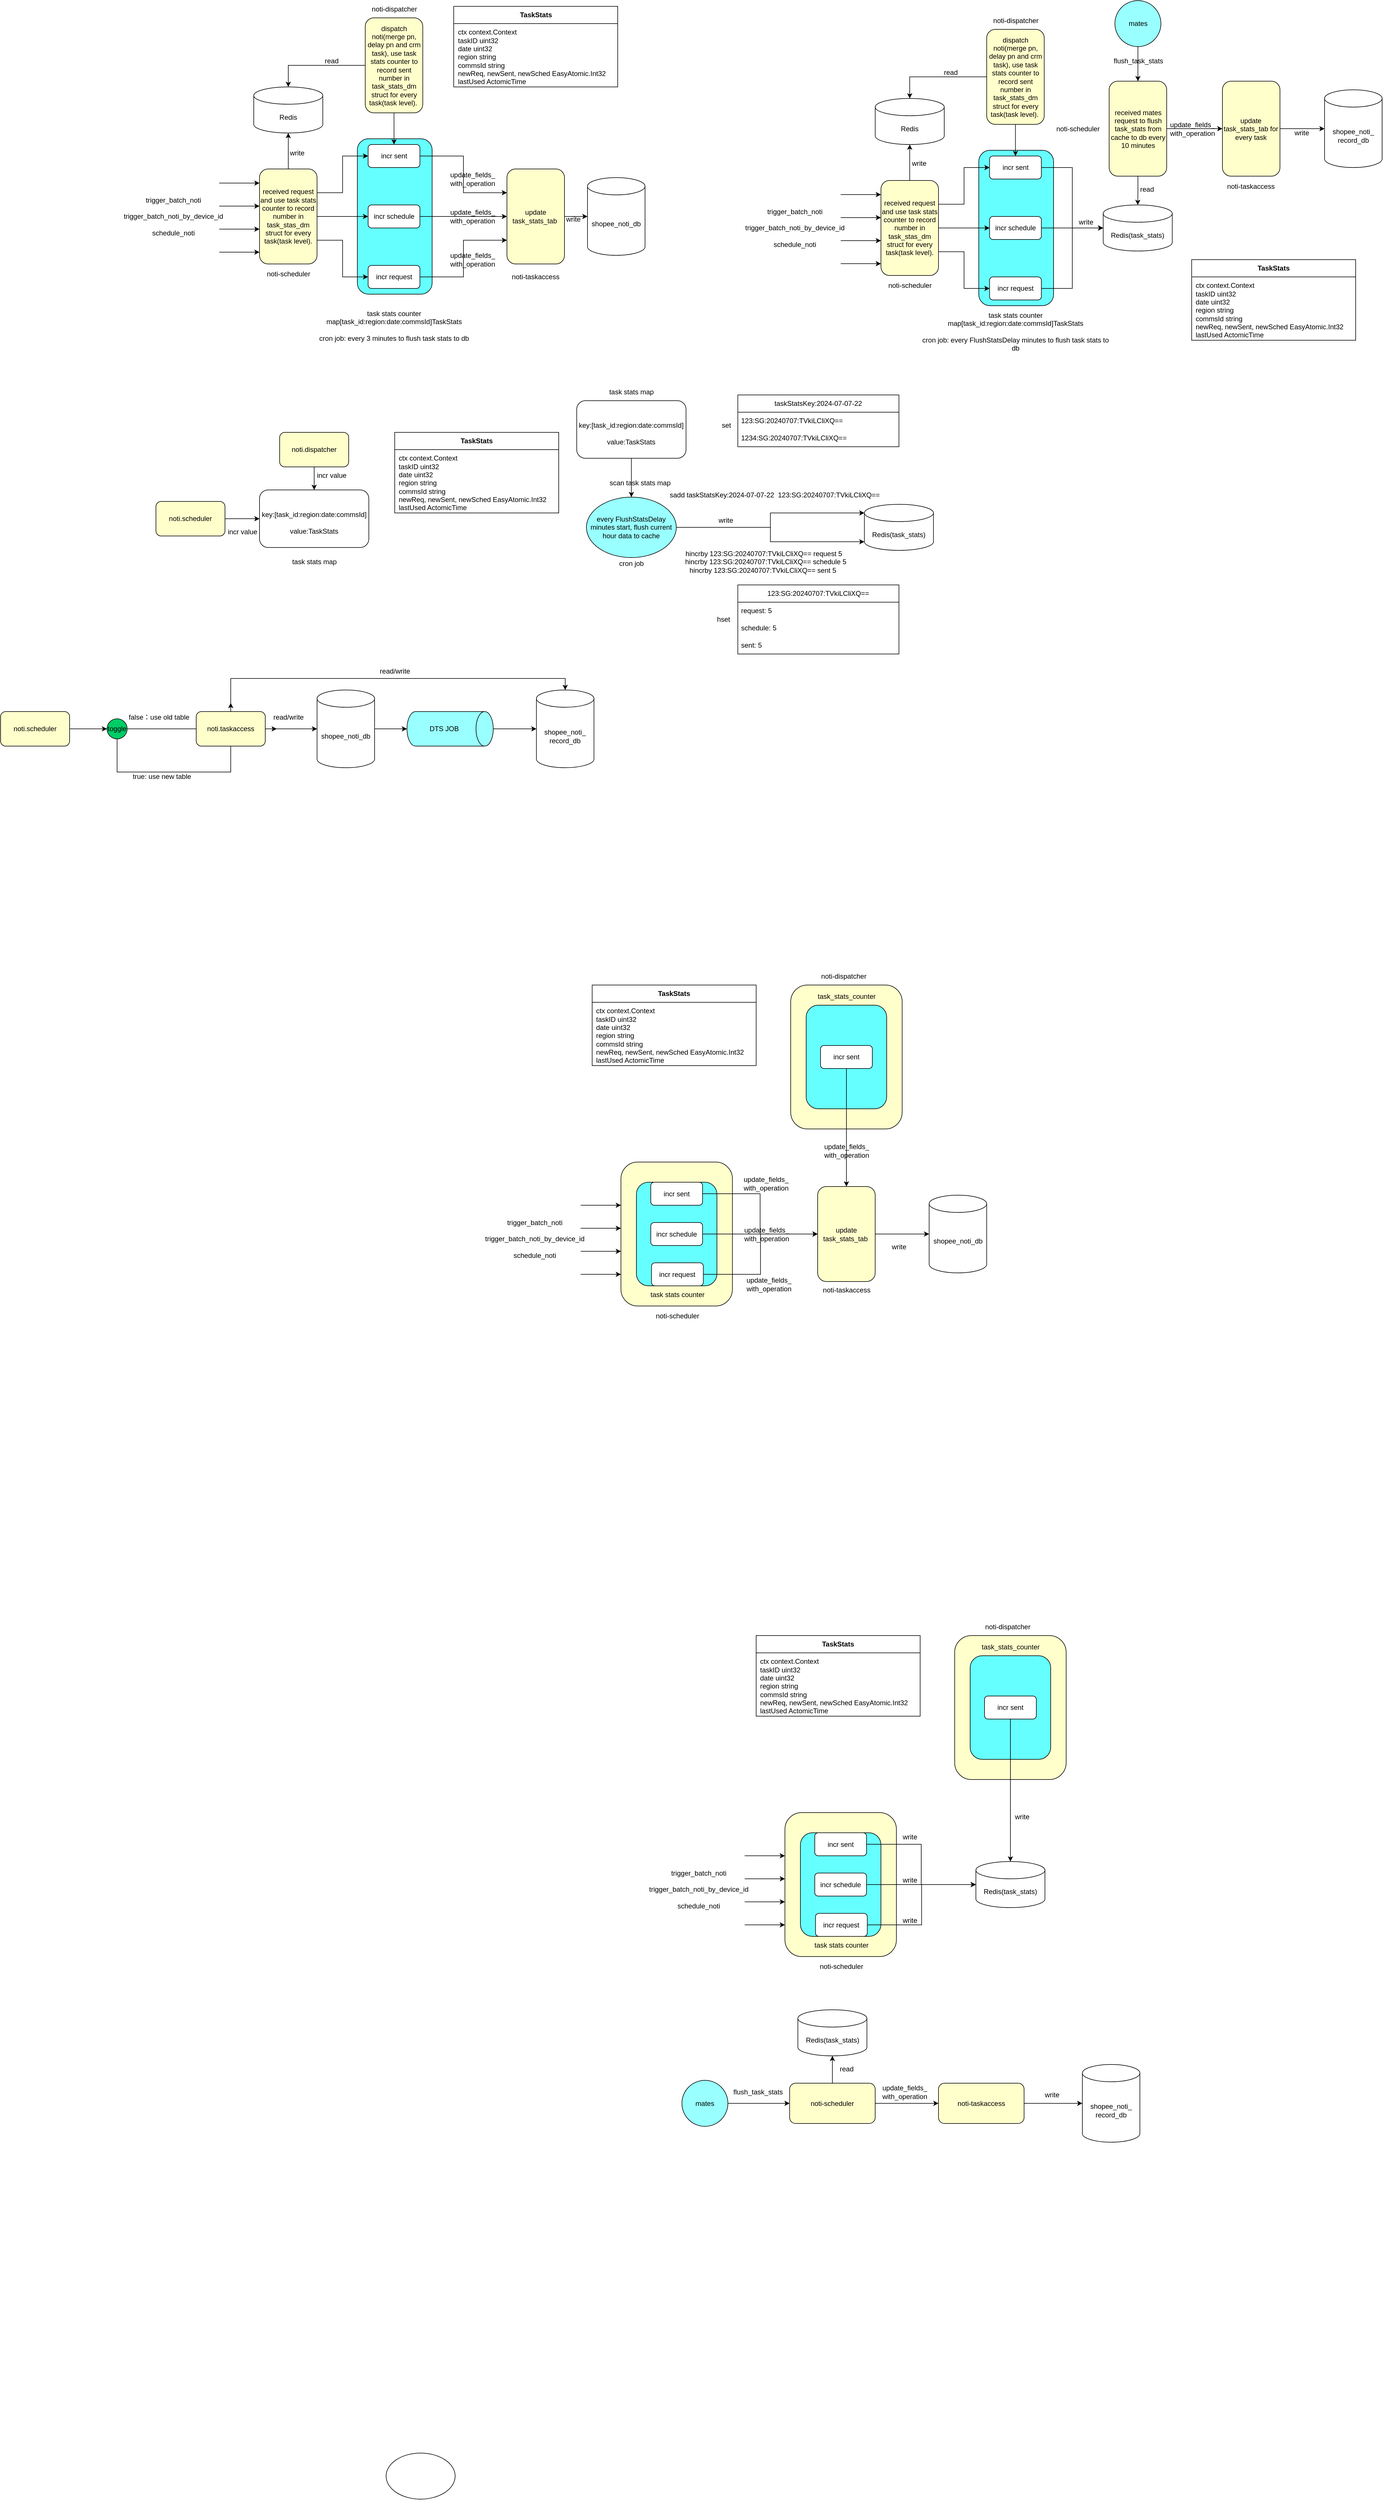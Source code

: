 <mxfile version="23.0.0" type="github">
  <diagram name="第 1 页" id="BuCrCjxRLYBdloh2XWjL">
    <mxGraphModel dx="1546" dy="779" grid="1" gridSize="10" guides="1" tooltips="1" connect="1" arrows="1" fold="1" page="1" pageScale="1" pageWidth="3300" pageHeight="4681" math="0" shadow="0">
      <root>
        <mxCell id="0" />
        <mxCell id="1" parent="0" />
        <mxCell id="L9vpntEDAFxDncsXa6qY-91" style="edgeStyle=orthogonalEdgeStyle;rounded=0;orthogonalLoop=1;jettySize=auto;html=1;exitX=1;exitY=0.5;exitDx=0;exitDy=0;fontFamily=Helvetica;fontSize=12;fontColor=default;startSize=30;" edge="1" parent="1" source="L9vpntEDAFxDncsXa6qY-103">
          <mxGeometry relative="1" as="geometry">
            <mxPoint x="520" y="1565" as="targetPoint" />
          </mxGeometry>
        </mxCell>
        <mxCell id="L9vpntEDAFxDncsXa6qY-110" style="edgeStyle=orthogonalEdgeStyle;rounded=0;orthogonalLoop=1;jettySize=auto;html=1;exitX=0.5;exitY=1;exitDx=0;exitDy=0;fontFamily=Helvetica;fontSize=12;fontColor=default;startSize=30;" edge="1" parent="1" source="L9vpntEDAFxDncsXa6qY-103">
          <mxGeometry relative="1" as="geometry">
            <mxPoint x="440" y="1520" as="targetPoint" />
            <Array as="points">
              <mxPoint x="243" y="1640" />
              <mxPoint x="440" y="1640" />
            </Array>
          </mxGeometry>
        </mxCell>
        <mxCell id="EGWkGbONBdirZcULKeuj-1" value="received request and use task stats counter to record number in task_stas_dm struct for every task(task level)." style="rounded=1;whiteSpace=wrap;html=1;fillColor=#FFFFCC;" parent="1" vertex="1">
          <mxGeometry x="490" y="592.5" width="100" height="165" as="geometry" />
        </mxCell>
        <mxCell id="EGWkGbONBdirZcULKeuj-2" value="noti-scheduler" style="text;html=1;align=center;verticalAlign=middle;resizable=0;points=[];autosize=1;strokeColor=none;fillColor=none;" parent="1" vertex="1">
          <mxGeometry x="490" y="760" width="100" height="30" as="geometry" />
        </mxCell>
        <mxCell id="EGWkGbONBdirZcULKeuj-4" value="noti-dispatcher" style="text;html=1;align=center;verticalAlign=middle;resizable=0;points=[];autosize=1;strokeColor=none;fillColor=none;" parent="1" vertex="1">
          <mxGeometry x="673.75" y="300" width="100" height="30" as="geometry" />
        </mxCell>
        <mxCell id="EGWkGbONBdirZcULKeuj-7" value="noti-taskaccess" style="text;html=1;strokeColor=none;fillColor=none;align=center;verticalAlign=middle;whiteSpace=wrap;rounded=0;" parent="1" vertex="1">
          <mxGeometry x="925" y="765" width="90" height="30" as="geometry" />
        </mxCell>
        <mxCell id="EGWkGbONBdirZcULKeuj-8" value="shopee_noti_db" style="shape=cylinder3;whiteSpace=wrap;html=1;boundedLbl=1;backgroundOutline=1;size=15;" parent="1" vertex="1">
          <mxGeometry x="1060" y="607.5" width="100" height="135" as="geometry" />
        </mxCell>
        <mxCell id="EGWkGbONBdirZcULKeuj-11" value="" style="endArrow=classic;html=1;rounded=0;entryX=0;entryY=0.5;entryDx=0;entryDy=0;entryPerimeter=0;exitX=1;exitY=0.5;exitDx=0;exitDy=0;" parent="1" source="EGWkGbONBdirZcULKeuj-50" target="EGWkGbONBdirZcULKeuj-8" edge="1">
          <mxGeometry width="50" height="50" relative="1" as="geometry">
            <mxPoint x="980" y="675" as="sourcePoint" />
            <mxPoint x="940" y="730" as="targetPoint" />
          </mxGeometry>
        </mxCell>
        <mxCell id="EGWkGbONBdirZcULKeuj-12" value="" style="endArrow=classic;html=1;rounded=0;" parent="1" edge="1">
          <mxGeometry width="50" height="50" relative="1" as="geometry">
            <mxPoint x="420" y="697" as="sourcePoint" />
            <mxPoint x="490" y="697" as="targetPoint" />
          </mxGeometry>
        </mxCell>
        <mxCell id="EGWkGbONBdirZcULKeuj-14" value="" style="endArrow=classic;html=1;rounded=0;" parent="1" edge="1">
          <mxGeometry width="50" height="50" relative="1" as="geometry">
            <mxPoint x="420" y="737" as="sourcePoint" />
            <mxPoint x="490" y="737" as="targetPoint" />
          </mxGeometry>
        </mxCell>
        <mxCell id="EGWkGbONBdirZcULKeuj-15" value="" style="endArrow=classic;html=1;rounded=0;" parent="1" edge="1">
          <mxGeometry width="50" height="50" relative="1" as="geometry">
            <mxPoint x="420" y="617" as="sourcePoint" />
            <mxPoint x="490" y="617" as="targetPoint" />
          </mxGeometry>
        </mxCell>
        <mxCell id="EGWkGbONBdirZcULKeuj-16" value="" style="endArrow=classic;html=1;rounded=0;" parent="1" edge="1">
          <mxGeometry width="50" height="50" relative="1" as="geometry">
            <mxPoint x="420" y="657" as="sourcePoint" />
            <mxPoint x="490" y="657" as="targetPoint" />
          </mxGeometry>
        </mxCell>
        <mxCell id="EGWkGbONBdirZcULKeuj-17" value="trigger_batch_noti&lt;br&gt;&lt;br&gt;trigger_batch_noti_by_device_id&lt;br&gt;&lt;br&gt;schedule_noti" style="text;html=1;align=center;verticalAlign=middle;resizable=0;points=[];autosize=1;strokeColor=none;fillColor=none;" parent="1" vertex="1">
          <mxGeometry x="240" y="630" width="200" height="90" as="geometry" />
        </mxCell>
        <mxCell id="EGWkGbONBdirZcULKeuj-21" value="" style="rounded=1;whiteSpace=wrap;html=1;fillColor=#66FFFF;" parent="1" vertex="1">
          <mxGeometry x="660" y="540" width="130" height="270" as="geometry" />
        </mxCell>
        <mxCell id="EGWkGbONBdirZcULKeuj-23" value="task stats counter&lt;br&gt;map[task_id:region:date:commsId]TaskStats&lt;br&gt;&lt;br&gt;cron job: every 3 minutes to flush task stats to db" style="text;html=1;strokeColor=none;fillColor=none;align=center;verticalAlign=middle;whiteSpace=wrap;rounded=0;" parent="1" vertex="1">
          <mxGeometry x="558.75" y="830" width="330" height="70" as="geometry" />
        </mxCell>
        <mxCell id="EGWkGbONBdirZcULKeuj-24" value="update_fields_&lt;br&gt;with_operation" style="text;html=1;align=center;verticalAlign=middle;resizable=0;points=[];autosize=1;strokeColor=none;fillColor=none;" parent="1" vertex="1">
          <mxGeometry x="810" y="590" width="100" height="40" as="geometry" />
        </mxCell>
        <mxCell id="EGWkGbONBdirZcULKeuj-38" style="edgeStyle=orthogonalEdgeStyle;rounded=0;orthogonalLoop=1;jettySize=auto;html=1;exitX=1;exitY=0.5;exitDx=0;exitDy=0;entryX=0;entryY=0.25;entryDx=0;entryDy=0;" parent="1" source="EGWkGbONBdirZcULKeuj-30" target="EGWkGbONBdirZcULKeuj-50" edge="1">
          <mxGeometry relative="1" as="geometry">
            <mxPoint x="883.75" y="675" as="targetPoint" />
          </mxGeometry>
        </mxCell>
        <mxCell id="EGWkGbONBdirZcULKeuj-30" value="incr sent" style="rounded=1;whiteSpace=wrap;html=1;" parent="1" vertex="1">
          <mxGeometry x="678.75" y="550" width="90" height="40" as="geometry" />
        </mxCell>
        <mxCell id="EGWkGbONBdirZcULKeuj-33" value="incr schedule" style="rounded=1;whiteSpace=wrap;html=1;" parent="1" vertex="1">
          <mxGeometry x="678.75" y="655" width="90" height="40" as="geometry" />
        </mxCell>
        <mxCell id="EGWkGbONBdirZcULKeuj-41" style="edgeStyle=orthogonalEdgeStyle;rounded=0;orthogonalLoop=1;jettySize=auto;html=1;exitX=1;exitY=0.5;exitDx=0;exitDy=0;entryX=0;entryY=0.75;entryDx=0;entryDy=0;" parent="1" source="EGWkGbONBdirZcULKeuj-34" target="EGWkGbONBdirZcULKeuj-50" edge="1">
          <mxGeometry relative="1" as="geometry">
            <mxPoint x="883.75" y="675" as="targetPoint" />
          </mxGeometry>
        </mxCell>
        <mxCell id="EGWkGbONBdirZcULKeuj-34" value="incr request" style="rounded=1;whiteSpace=wrap;html=1;" parent="1" vertex="1">
          <mxGeometry x="678.75" y="760" width="90" height="40" as="geometry" />
        </mxCell>
        <mxCell id="EGWkGbONBdirZcULKeuj-35" value="" style="endArrow=classic;html=1;rounded=0;exitX=1;exitY=0.5;exitDx=0;exitDy=0;entryX=0;entryY=0.5;entryDx=0;entryDy=0;" parent="1" source="EGWkGbONBdirZcULKeuj-33" target="EGWkGbONBdirZcULKeuj-50" edge="1">
          <mxGeometry width="50" height="50" relative="1" as="geometry">
            <mxPoint x="788.75" y="595" as="sourcePoint" />
            <mxPoint x="883.75" y="675" as="targetPoint" />
          </mxGeometry>
        </mxCell>
        <mxCell id="EGWkGbONBdirZcULKeuj-45" value="Redis" style="shape=cylinder3;whiteSpace=wrap;html=1;boundedLbl=1;backgroundOutline=1;size=15;" parent="1" vertex="1">
          <mxGeometry x="480" y="450" width="120" height="80" as="geometry" />
        </mxCell>
        <mxCell id="EGWkGbONBdirZcULKeuj-46" style="edgeStyle=orthogonalEdgeStyle;rounded=0;orthogonalLoop=1;jettySize=auto;html=1;exitX=0.5;exitY=0;exitDx=0;exitDy=0;entryX=0.5;entryY=1;entryDx=0;entryDy=0;entryPerimeter=0;" parent="1" source="EGWkGbONBdirZcULKeuj-1" target="EGWkGbONBdirZcULKeuj-45" edge="1">
          <mxGeometry relative="1" as="geometry" />
        </mxCell>
        <mxCell id="EGWkGbONBdirZcULKeuj-48" style="edgeStyle=orthogonalEdgeStyle;rounded=0;orthogonalLoop=1;jettySize=auto;html=1;exitX=0;exitY=0.5;exitDx=0;exitDy=0;entryX=0.5;entryY=0;entryDx=0;entryDy=0;entryPerimeter=0;" parent="1" source="EGWkGbONBdirZcULKeuj-49" target="EGWkGbONBdirZcULKeuj-45" edge="1">
          <mxGeometry relative="1" as="geometry">
            <mxPoint x="645" y="425" as="sourcePoint" />
          </mxGeometry>
        </mxCell>
        <mxCell id="EGWkGbONBdirZcULKeuj-53" style="edgeStyle=orthogonalEdgeStyle;rounded=0;orthogonalLoop=1;jettySize=auto;html=1;exitX=0.5;exitY=1;exitDx=0;exitDy=0;" parent="1" source="EGWkGbONBdirZcULKeuj-49" target="EGWkGbONBdirZcULKeuj-30" edge="1">
          <mxGeometry relative="1" as="geometry" />
        </mxCell>
        <mxCell id="EGWkGbONBdirZcULKeuj-49" value="dispatch noti(merge pn, delay pn and crm task), use task stats counter to record sent number in task_stats_dm struct for every task(task level).&amp;nbsp;" style="rounded=1;whiteSpace=wrap;html=1;fillColor=#FFFFCC;" parent="1" vertex="1">
          <mxGeometry x="673.75" y="330" width="100" height="165" as="geometry" />
        </mxCell>
        <mxCell id="EGWkGbONBdirZcULKeuj-50" value="update task_stats_tab&amp;nbsp;" style="rounded=1;whiteSpace=wrap;html=1;fillColor=#FFFFCC;" parent="1" vertex="1">
          <mxGeometry x="920" y="592.5" width="100" height="165" as="geometry" />
        </mxCell>
        <mxCell id="EGWkGbONBdirZcULKeuj-63" style="edgeStyle=orthogonalEdgeStyle;rounded=0;orthogonalLoop=1;jettySize=auto;html=1;exitX=1;exitY=0.25;exitDx=0;exitDy=0;entryX=0;entryY=0.5;entryDx=0;entryDy=0;" parent="1" source="EGWkGbONBdirZcULKeuj-1" target="EGWkGbONBdirZcULKeuj-30" edge="1">
          <mxGeometry relative="1" as="geometry" />
        </mxCell>
        <mxCell id="EGWkGbONBdirZcULKeuj-65" style="edgeStyle=orthogonalEdgeStyle;rounded=0;orthogonalLoop=1;jettySize=auto;html=1;exitX=1;exitY=0.75;exitDx=0;exitDy=0;entryX=0;entryY=0.5;entryDx=0;entryDy=0;" parent="1" source="EGWkGbONBdirZcULKeuj-1" target="EGWkGbONBdirZcULKeuj-34" edge="1">
          <mxGeometry relative="1" as="geometry" />
        </mxCell>
        <mxCell id="EGWkGbONBdirZcULKeuj-64" style="edgeStyle=orthogonalEdgeStyle;rounded=0;orthogonalLoop=1;jettySize=auto;html=1;exitX=1;exitY=0.5;exitDx=0;exitDy=0;entryX=0;entryY=0.5;entryDx=0;entryDy=0;" parent="1" source="EGWkGbONBdirZcULKeuj-1" target="EGWkGbONBdirZcULKeuj-33" edge="1">
          <mxGeometry relative="1" as="geometry" />
        </mxCell>
        <mxCell id="EGWkGbONBdirZcULKeuj-67" value="update_fields_&lt;br&gt;with_operation" style="text;html=1;align=center;verticalAlign=middle;resizable=0;points=[];autosize=1;strokeColor=none;fillColor=none;" parent="1" vertex="1">
          <mxGeometry x="810" y="655" width="100" height="40" as="geometry" />
        </mxCell>
        <mxCell id="EGWkGbONBdirZcULKeuj-68" value="update_fields_&lt;br&gt;with_operation" style="text;html=1;align=center;verticalAlign=middle;resizable=0;points=[];autosize=1;strokeColor=none;fillColor=none;" parent="1" vertex="1">
          <mxGeometry x="810" y="730" width="100" height="40" as="geometry" />
        </mxCell>
        <mxCell id="EGWkGbONBdirZcULKeuj-72" value="received request and use task stats counter to record number in task_stas_dm struct for every task(task level)." style="rounded=1;whiteSpace=wrap;html=1;fillColor=#FFFFCC;" parent="1" vertex="1">
          <mxGeometry x="1570" y="612.5" width="100" height="165" as="geometry" />
        </mxCell>
        <mxCell id="EGWkGbONBdirZcULKeuj-73" value="noti-scheduler" style="text;html=1;align=center;verticalAlign=middle;resizable=0;points=[];autosize=1;strokeColor=none;fillColor=none;" parent="1" vertex="1">
          <mxGeometry x="1570" y="780" width="100" height="30" as="geometry" />
        </mxCell>
        <mxCell id="EGWkGbONBdirZcULKeuj-74" value="noti-dispatcher" style="text;html=1;align=center;verticalAlign=middle;resizable=0;points=[];autosize=1;strokeColor=none;fillColor=none;" parent="1" vertex="1">
          <mxGeometry x="1753.75" y="320" width="100" height="30" as="geometry" />
        </mxCell>
        <mxCell id="EGWkGbONBdirZcULKeuj-78" value="" style="endArrow=classic;html=1;rounded=0;" parent="1" edge="1">
          <mxGeometry width="50" height="50" relative="1" as="geometry">
            <mxPoint x="1500" y="717" as="sourcePoint" />
            <mxPoint x="1570" y="717" as="targetPoint" />
          </mxGeometry>
        </mxCell>
        <mxCell id="EGWkGbONBdirZcULKeuj-79" value="" style="endArrow=classic;html=1;rounded=0;" parent="1" edge="1">
          <mxGeometry width="50" height="50" relative="1" as="geometry">
            <mxPoint x="1500" y="757" as="sourcePoint" />
            <mxPoint x="1570" y="757" as="targetPoint" />
          </mxGeometry>
        </mxCell>
        <mxCell id="EGWkGbONBdirZcULKeuj-80" value="" style="endArrow=classic;html=1;rounded=0;" parent="1" edge="1">
          <mxGeometry width="50" height="50" relative="1" as="geometry">
            <mxPoint x="1500" y="637" as="sourcePoint" />
            <mxPoint x="1570" y="637" as="targetPoint" />
          </mxGeometry>
        </mxCell>
        <mxCell id="EGWkGbONBdirZcULKeuj-81" value="" style="endArrow=classic;html=1;rounded=0;" parent="1" edge="1">
          <mxGeometry width="50" height="50" relative="1" as="geometry">
            <mxPoint x="1500" y="677" as="sourcePoint" />
            <mxPoint x="1570" y="677" as="targetPoint" />
          </mxGeometry>
        </mxCell>
        <mxCell id="EGWkGbONBdirZcULKeuj-82" value="trigger_batch_noti&lt;br&gt;&lt;br&gt;trigger_batch_noti_by_device_id&lt;br&gt;&lt;br&gt;schedule_noti" style="text;html=1;align=center;verticalAlign=middle;resizable=0;points=[];autosize=1;strokeColor=none;fillColor=none;" parent="1" vertex="1">
          <mxGeometry x="1320" y="650" width="200" height="90" as="geometry" />
        </mxCell>
        <mxCell id="EGWkGbONBdirZcULKeuj-83" value="" style="rounded=1;whiteSpace=wrap;html=1;fillColor=#66FFFF;" parent="1" vertex="1">
          <mxGeometry x="1740" y="560" width="130" height="270" as="geometry" />
        </mxCell>
        <mxCell id="EGWkGbONBdirZcULKeuj-86" style="edgeStyle=orthogonalEdgeStyle;rounded=0;orthogonalLoop=1;jettySize=auto;html=1;exitX=1;exitY=0.5;exitDx=0;exitDy=0;entryX=0;entryY=0.5;entryDx=0;entryDy=0;entryPerimeter=0;" parent="1" source="EGWkGbONBdirZcULKeuj-87" target="EGWkGbONBdirZcULKeuj-103" edge="1">
          <mxGeometry relative="1" as="geometry">
            <mxPoint x="2000" y="653.75" as="targetPoint" />
          </mxGeometry>
        </mxCell>
        <mxCell id="EGWkGbONBdirZcULKeuj-87" value="incr sent" style="rounded=1;whiteSpace=wrap;html=1;" parent="1" vertex="1">
          <mxGeometry x="1758.75" y="570" width="90" height="40" as="geometry" />
        </mxCell>
        <mxCell id="EGWkGbONBdirZcULKeuj-88" value="incr schedule" style="rounded=1;whiteSpace=wrap;html=1;" parent="1" vertex="1">
          <mxGeometry x="1758.75" y="675" width="90" height="40" as="geometry" />
        </mxCell>
        <mxCell id="EGWkGbONBdirZcULKeuj-89" style="edgeStyle=orthogonalEdgeStyle;rounded=0;orthogonalLoop=1;jettySize=auto;html=1;exitX=1;exitY=0.5;exitDx=0;exitDy=0;entryX=0;entryY=0.5;entryDx=0;entryDy=0;entryPerimeter=0;" parent="1" source="EGWkGbONBdirZcULKeuj-90" target="EGWkGbONBdirZcULKeuj-103" edge="1">
          <mxGeometry relative="1" as="geometry">
            <mxPoint x="2000" y="736.25" as="targetPoint" />
          </mxGeometry>
        </mxCell>
        <mxCell id="EGWkGbONBdirZcULKeuj-90" value="incr request" style="rounded=1;whiteSpace=wrap;html=1;" parent="1" vertex="1">
          <mxGeometry x="1758.75" y="780" width="90" height="40" as="geometry" />
        </mxCell>
        <mxCell id="EGWkGbONBdirZcULKeuj-91" value="" style="endArrow=classic;html=1;rounded=0;exitX=1;exitY=0.5;exitDx=0;exitDy=0;entryX=0;entryY=0.5;entryDx=0;entryDy=0;entryPerimeter=0;" parent="1" source="EGWkGbONBdirZcULKeuj-88" target="EGWkGbONBdirZcULKeuj-103" edge="1">
          <mxGeometry width="50" height="50" relative="1" as="geometry">
            <mxPoint x="1868.75" y="615" as="sourcePoint" />
            <mxPoint x="2000" y="695" as="targetPoint" />
          </mxGeometry>
        </mxCell>
        <mxCell id="EGWkGbONBdirZcULKeuj-92" value="Redis" style="shape=cylinder3;whiteSpace=wrap;html=1;boundedLbl=1;backgroundOutline=1;size=15;" parent="1" vertex="1">
          <mxGeometry x="1560" y="470" width="120" height="80" as="geometry" />
        </mxCell>
        <mxCell id="EGWkGbONBdirZcULKeuj-93" style="edgeStyle=orthogonalEdgeStyle;rounded=0;orthogonalLoop=1;jettySize=auto;html=1;exitX=0.5;exitY=0;exitDx=0;exitDy=0;entryX=0.5;entryY=1;entryDx=0;entryDy=0;entryPerimeter=0;" parent="1" source="EGWkGbONBdirZcULKeuj-72" target="EGWkGbONBdirZcULKeuj-92" edge="1">
          <mxGeometry relative="1" as="geometry" />
        </mxCell>
        <mxCell id="EGWkGbONBdirZcULKeuj-94" style="edgeStyle=orthogonalEdgeStyle;rounded=0;orthogonalLoop=1;jettySize=auto;html=1;exitX=0;exitY=0.5;exitDx=0;exitDy=0;entryX=0.5;entryY=0;entryDx=0;entryDy=0;entryPerimeter=0;" parent="1" source="EGWkGbONBdirZcULKeuj-96" target="EGWkGbONBdirZcULKeuj-92" edge="1">
          <mxGeometry relative="1" as="geometry">
            <mxPoint x="1725" y="445" as="sourcePoint" />
          </mxGeometry>
        </mxCell>
        <mxCell id="EGWkGbONBdirZcULKeuj-95" style="edgeStyle=orthogonalEdgeStyle;rounded=0;orthogonalLoop=1;jettySize=auto;html=1;exitX=0.5;exitY=1;exitDx=0;exitDy=0;" parent="1" source="EGWkGbONBdirZcULKeuj-96" target="EGWkGbONBdirZcULKeuj-87" edge="1">
          <mxGeometry relative="1" as="geometry" />
        </mxCell>
        <mxCell id="EGWkGbONBdirZcULKeuj-96" value="dispatch noti(merge pn, delay pn and crm task), use task stats counter to record sent number in task_stats_dm struct for every task(task level).&amp;nbsp;" style="rounded=1;whiteSpace=wrap;html=1;fillColor=#FFFFCC;" parent="1" vertex="1">
          <mxGeometry x="1753.75" y="350" width="100" height="165" as="geometry" />
        </mxCell>
        <mxCell id="EGWkGbONBdirZcULKeuj-98" style="edgeStyle=orthogonalEdgeStyle;rounded=0;orthogonalLoop=1;jettySize=auto;html=1;exitX=1;exitY=0.25;exitDx=0;exitDy=0;entryX=0;entryY=0.5;entryDx=0;entryDy=0;" parent="1" source="EGWkGbONBdirZcULKeuj-72" target="EGWkGbONBdirZcULKeuj-87" edge="1">
          <mxGeometry relative="1" as="geometry" />
        </mxCell>
        <mxCell id="EGWkGbONBdirZcULKeuj-99" style="edgeStyle=orthogonalEdgeStyle;rounded=0;orthogonalLoop=1;jettySize=auto;html=1;exitX=1;exitY=0.75;exitDx=0;exitDy=0;entryX=0;entryY=0.5;entryDx=0;entryDy=0;" parent="1" source="EGWkGbONBdirZcULKeuj-72" target="EGWkGbONBdirZcULKeuj-90" edge="1">
          <mxGeometry relative="1" as="geometry" />
        </mxCell>
        <mxCell id="EGWkGbONBdirZcULKeuj-100" style="edgeStyle=orthogonalEdgeStyle;rounded=0;orthogonalLoop=1;jettySize=auto;html=1;exitX=1;exitY=0.5;exitDx=0;exitDy=0;entryX=0;entryY=0.5;entryDx=0;entryDy=0;" parent="1" source="EGWkGbONBdirZcULKeuj-72" target="EGWkGbONBdirZcULKeuj-88" edge="1">
          <mxGeometry relative="1" as="geometry" />
        </mxCell>
        <mxCell id="EGWkGbONBdirZcULKeuj-103" value="Redis(task_stats)" style="shape=cylinder3;whiteSpace=wrap;html=1;boundedLbl=1;backgroundOutline=1;size=15;" parent="1" vertex="1">
          <mxGeometry x="1956.25" y="655" width="120" height="80" as="geometry" />
        </mxCell>
        <mxCell id="EGWkGbONBdirZcULKeuj-142" style="edgeStyle=orthogonalEdgeStyle;rounded=0;orthogonalLoop=1;jettySize=auto;html=1;exitX=1;exitY=0.5;exitDx=0;exitDy=0;entryX=0;entryY=0.5;entryDx=0;entryDy=0;" parent="1" source="EGWkGbONBdirZcULKeuj-104" target="EGWkGbONBdirZcULKeuj-139" edge="1">
          <mxGeometry relative="1" as="geometry" />
        </mxCell>
        <mxCell id="EGWkGbONBdirZcULKeuj-104" value="received mates request to flush task_stats from cache to db every 10 minutes" style="rounded=1;whiteSpace=wrap;html=1;fillColor=#FFFFCC;" parent="1" vertex="1">
          <mxGeometry x="1966.57" y="440" width="100" height="165" as="geometry" />
        </mxCell>
        <mxCell id="EGWkGbONBdirZcULKeuj-105" value="noti-scheduler" style="text;html=1;align=center;verticalAlign=middle;resizable=0;points=[];autosize=1;strokeColor=none;fillColor=none;" parent="1" vertex="1">
          <mxGeometry x="1861.57" y="507.5" width="100" height="30" as="geometry" />
        </mxCell>
        <mxCell id="EGWkGbONBdirZcULKeuj-111" value="flush_task_stats" style="text;html=1;align=center;verticalAlign=middle;resizable=0;points=[];autosize=1;strokeColor=none;fillColor=none;" parent="1" vertex="1">
          <mxGeometry x="1961.57" y="390" width="110" height="30" as="geometry" />
        </mxCell>
        <mxCell id="EGWkGbONBdirZcULKeuj-146" style="edgeStyle=orthogonalEdgeStyle;rounded=0;orthogonalLoop=1;jettySize=auto;html=1;exitX=0.5;exitY=1;exitDx=0;exitDy=0;" parent="1" source="EGWkGbONBdirZcULKeuj-129" target="EGWkGbONBdirZcULKeuj-104" edge="1">
          <mxGeometry relative="1" as="geometry" />
        </mxCell>
        <mxCell id="EGWkGbONBdirZcULKeuj-129" value="mates" style="ellipse;whiteSpace=wrap;html=1;aspect=fixed;fillColor=#99FFFF;" parent="1" vertex="1">
          <mxGeometry x="1976.57" y="300" width="80" height="80" as="geometry" />
        </mxCell>
        <mxCell id="EGWkGbONBdirZcULKeuj-130" value="write" style="text;html=1;align=center;verticalAlign=middle;resizable=0;points=[];autosize=1;strokeColor=none;fillColor=none;" parent="1" vertex="1">
          <mxGeometry x="1901.25" y="670" width="50" height="30" as="geometry" />
        </mxCell>
        <mxCell id="EGWkGbONBdirZcULKeuj-131" value="write" style="text;html=1;align=center;verticalAlign=middle;resizable=0;points=[];autosize=1;strokeColor=none;fillColor=none;" parent="1" vertex="1">
          <mxGeometry x="1611.25" y="568" width="50" height="30" as="geometry" />
        </mxCell>
        <mxCell id="EGWkGbONBdirZcULKeuj-132" value="read" style="text;html=1;align=center;verticalAlign=middle;resizable=0;points=[];autosize=1;strokeColor=none;fillColor=none;" parent="1" vertex="1">
          <mxGeometry x="1666.25" y="410" width="50" height="30" as="geometry" />
        </mxCell>
        <mxCell id="EGWkGbONBdirZcULKeuj-133" value="write" style="text;html=1;align=center;verticalAlign=middle;resizable=0;points=[];autosize=1;strokeColor=none;fillColor=none;" parent="1" vertex="1">
          <mxGeometry x="530" y="550" width="50" height="30" as="geometry" />
        </mxCell>
        <mxCell id="EGWkGbONBdirZcULKeuj-134" value="read" style="text;html=1;align=center;verticalAlign=middle;resizable=0;points=[];autosize=1;strokeColor=none;fillColor=none;" parent="1" vertex="1">
          <mxGeometry x="590" y="390" width="50" height="30" as="geometry" />
        </mxCell>
        <mxCell id="EGWkGbONBdirZcULKeuj-135" value="write" style="text;html=1;align=center;verticalAlign=middle;resizable=0;points=[];autosize=1;strokeColor=none;fillColor=none;" parent="1" vertex="1">
          <mxGeometry x="1010" y="665" width="50" height="30" as="geometry" />
        </mxCell>
        <mxCell id="EGWkGbONBdirZcULKeuj-138" value="shopee_noti_&lt;br&gt;record_db" style="shape=cylinder3;whiteSpace=wrap;html=1;boundedLbl=1;backgroundOutline=1;size=15;" parent="1" vertex="1">
          <mxGeometry x="2340.94" y="455" width="100" height="135" as="geometry" />
        </mxCell>
        <mxCell id="EGWkGbONBdirZcULKeuj-139" value="update task_stats_tab for every task" style="rounded=1;whiteSpace=wrap;html=1;fillColor=#FFFFCC;" parent="1" vertex="1">
          <mxGeometry x="2163.44" y="440" width="100" height="165" as="geometry" />
        </mxCell>
        <mxCell id="EGWkGbONBdirZcULKeuj-140" style="edgeStyle=orthogonalEdgeStyle;rounded=0;orthogonalLoop=1;jettySize=auto;html=1;exitX=1;exitY=0.5;exitDx=0;exitDy=0;entryX=0;entryY=0.5;entryDx=0;entryDy=0;entryPerimeter=0;" parent="1" source="EGWkGbONBdirZcULKeuj-139" target="EGWkGbONBdirZcULKeuj-138" edge="1">
          <mxGeometry relative="1" as="geometry" />
        </mxCell>
        <mxCell id="EGWkGbONBdirZcULKeuj-141" value="write" style="text;html=1;align=center;verticalAlign=middle;resizable=0;points=[];autosize=1;strokeColor=none;fillColor=none;" parent="1" vertex="1">
          <mxGeometry x="2276.25" y="515" width="50" height="30" as="geometry" />
        </mxCell>
        <mxCell id="EGWkGbONBdirZcULKeuj-143" value="update_fields_&lt;br&gt;with_operation" style="text;html=1;align=center;verticalAlign=middle;resizable=0;points=[];autosize=1;strokeColor=none;fillColor=none;" parent="1" vertex="1">
          <mxGeometry x="2060.94" y="502.5" width="100" height="40" as="geometry" />
        </mxCell>
        <mxCell id="EGWkGbONBdirZcULKeuj-145" value="noti-taskaccess" style="text;html=1;strokeColor=none;fillColor=none;align=center;verticalAlign=middle;whiteSpace=wrap;rounded=0;" parent="1" vertex="1">
          <mxGeometry x="2168.44" y="607.5" width="90" height="30" as="geometry" />
        </mxCell>
        <mxCell id="EGWkGbONBdirZcULKeuj-147" style="edgeStyle=orthogonalEdgeStyle;rounded=0;orthogonalLoop=1;jettySize=auto;html=1;exitX=0.5;exitY=1;exitDx=0;exitDy=0;entryX=0.5;entryY=0;entryDx=0;entryDy=0;entryPerimeter=0;" parent="1" source="EGWkGbONBdirZcULKeuj-104" target="EGWkGbONBdirZcULKeuj-103" edge="1">
          <mxGeometry relative="1" as="geometry" />
        </mxCell>
        <mxCell id="EGWkGbONBdirZcULKeuj-148" value="read" style="text;html=1;align=center;verticalAlign=middle;resizable=0;points=[];autosize=1;strokeColor=none;fillColor=none;" parent="1" vertex="1">
          <mxGeometry x="2006.57" y="612.5" width="50" height="30" as="geometry" />
        </mxCell>
        <mxCell id="L9vpntEDAFxDncsXa6qY-6" style="edgeStyle=orthogonalEdgeStyle;rounded=0;orthogonalLoop=1;jettySize=auto;html=1;exitX=0.5;exitY=1;exitDx=0;exitDy=0;entryX=0.5;entryY=0;entryDx=0;entryDy=0;" edge="1" parent="1" source="L9vpntEDAFxDncsXa6qY-1" target="L9vpntEDAFxDncsXa6qY-3">
          <mxGeometry relative="1" as="geometry" />
        </mxCell>
        <mxCell id="L9vpntEDAFxDncsXa6qY-1" value="noti.dispatcher" style="rounded=1;whiteSpace=wrap;html=1;fillColor=#FFFFCC;" vertex="1" parent="1">
          <mxGeometry x="525" y="1050" width="120" height="60" as="geometry" />
        </mxCell>
        <mxCell id="L9vpntEDAFxDncsXa6qY-5" style="edgeStyle=orthogonalEdgeStyle;rounded=0;orthogonalLoop=1;jettySize=auto;html=1;exitX=1;exitY=0.5;exitDx=0;exitDy=0;entryX=0;entryY=0.5;entryDx=0;entryDy=0;" edge="1" parent="1" source="L9vpntEDAFxDncsXa6qY-2" target="L9vpntEDAFxDncsXa6qY-3">
          <mxGeometry relative="1" as="geometry" />
        </mxCell>
        <mxCell id="L9vpntEDAFxDncsXa6qY-2" value="noti.scheduler" style="rounded=1;whiteSpace=wrap;html=1;fillColor=#FFFFCC;" vertex="1" parent="1">
          <mxGeometry x="310" y="1170" width="120" height="60" as="geometry" />
        </mxCell>
        <mxCell id="L9vpntEDAFxDncsXa6qY-3" value="&lt;br&gt;key:[task_id:region:date:commsId]&lt;br&gt;&lt;br&gt;value:TaskStats" style="rounded=1;whiteSpace=wrap;html=1;" vertex="1" parent="1">
          <mxGeometry x="490" y="1150" width="190" height="100" as="geometry" />
        </mxCell>
        <mxCell id="L9vpntEDAFxDncsXa6qY-4" value="task stats map" style="text;html=1;align=center;verticalAlign=middle;resizable=0;points=[];autosize=1;strokeColor=none;fillColor=none;" vertex="1" parent="1">
          <mxGeometry x="535" y="1260" width="100" height="30" as="geometry" />
        </mxCell>
        <mxCell id="L9vpntEDAFxDncsXa6qY-31" style="edgeStyle=orthogonalEdgeStyle;rounded=0;orthogonalLoop=1;jettySize=auto;html=1;exitX=0.5;exitY=1;exitDx=0;exitDy=0;" edge="1" parent="1" source="L9vpntEDAFxDncsXa6qY-19" target="L9vpntEDAFxDncsXa6qY-29">
          <mxGeometry relative="1" as="geometry" />
        </mxCell>
        <mxCell id="L9vpntEDAFxDncsXa6qY-19" value="&lt;br&gt;key:[task_id:region:date:commsId]&lt;br&gt;&lt;br&gt;value:TaskStats" style="rounded=1;whiteSpace=wrap;html=1;" vertex="1" parent="1">
          <mxGeometry x="1041.25" y="995" width="190" height="100" as="geometry" />
        </mxCell>
        <mxCell id="L9vpntEDAFxDncsXa6qY-20" value="task stats map" style="text;html=1;align=center;verticalAlign=middle;resizable=0;points=[];autosize=1;strokeColor=none;fillColor=none;" vertex="1" parent="1">
          <mxGeometry x="1086.25" y="965" width="100" height="30" as="geometry" />
        </mxCell>
        <mxCell id="L9vpntEDAFxDncsXa6qY-29" value="every FlushStatsDelay minutes start, flush current hour data to cache" style="ellipse;whiteSpace=wrap;html=1;fillColor=#99FFFF;" vertex="1" parent="1">
          <mxGeometry x="1058.13" y="1162.5" width="156.25" height="105" as="geometry" />
        </mxCell>
        <mxCell id="L9vpntEDAFxDncsXa6qY-30" value="cron job" style="text;html=1;align=center;verticalAlign=middle;resizable=0;points=[];autosize=1;strokeColor=none;fillColor=none;" vertex="1" parent="1">
          <mxGeometry x="1101.25" y="1263" width="70" height="30" as="geometry" />
        </mxCell>
        <mxCell id="L9vpntEDAFxDncsXa6qY-32" value="scan task stats map" style="text;html=1;align=center;verticalAlign=middle;resizable=0;points=[];autosize=1;strokeColor=none;fillColor=none;" vertex="1" parent="1">
          <mxGeometry x="1086.25" y="1123" width="130" height="30" as="geometry" />
        </mxCell>
        <mxCell id="L9vpntEDAFxDncsXa6qY-34" value="Redis(task_stats)" style="shape=cylinder3;whiteSpace=wrap;html=1;boundedLbl=1;backgroundOutline=1;size=15;" vertex="1" parent="1">
          <mxGeometry x="1541.25" y="1175" width="120" height="80" as="geometry" />
        </mxCell>
        <mxCell id="L9vpntEDAFxDncsXa6qY-38" style="edgeStyle=orthogonalEdgeStyle;rounded=0;orthogonalLoop=1;jettySize=auto;html=1;exitX=1;exitY=0.5;exitDx=0;exitDy=0;entryX=0;entryY=0;entryDx=0;entryDy=15;entryPerimeter=0;" edge="1" parent="1" source="L9vpntEDAFxDncsXa6qY-29" target="L9vpntEDAFxDncsXa6qY-34">
          <mxGeometry relative="1" as="geometry" />
        </mxCell>
        <mxCell id="L9vpntEDAFxDncsXa6qY-39" style="edgeStyle=orthogonalEdgeStyle;rounded=0;orthogonalLoop=1;jettySize=auto;html=1;exitX=1;exitY=0.5;exitDx=0;exitDy=0;entryX=0;entryY=1;entryDx=0;entryDy=-15;entryPerimeter=0;" edge="1" parent="1" source="L9vpntEDAFxDncsXa6qY-29" target="L9vpntEDAFxDncsXa6qY-34">
          <mxGeometry relative="1" as="geometry" />
        </mxCell>
        <mxCell id="L9vpntEDAFxDncsXa6qY-41" value="taskStatsKey:2024-07-07-22" style="swimlane;fontStyle=0;childLayout=stackLayout;horizontal=1;startSize=30;horizontalStack=0;resizeParent=1;resizeParentMax=0;resizeLast=0;collapsible=1;marginBottom=0;whiteSpace=wrap;html=1;" vertex="1" parent="1">
          <mxGeometry x="1321.25" y="985" width="280" height="90" as="geometry" />
        </mxCell>
        <mxCell id="L9vpntEDAFxDncsXa6qY-42" value="123:SG:20240707:TVkiLCliXQ==" style="text;strokeColor=none;fillColor=none;align=left;verticalAlign=middle;spacingLeft=4;spacingRight=4;overflow=hidden;points=[[0,0.5],[1,0.5]];portConstraint=eastwest;rotatable=0;whiteSpace=wrap;html=1;" vertex="1" parent="L9vpntEDAFxDncsXa6qY-41">
          <mxGeometry y="30" width="280" height="30" as="geometry" />
        </mxCell>
        <mxCell id="L9vpntEDAFxDncsXa6qY-43" value="1234:SG:20240707:TVkiLCliXQ==" style="text;strokeColor=none;fillColor=none;align=left;verticalAlign=middle;spacingLeft=4;spacingRight=4;overflow=hidden;points=[[0,0.5],[1,0.5]];portConstraint=eastwest;rotatable=0;whiteSpace=wrap;html=1;" vertex="1" parent="L9vpntEDAFxDncsXa6qY-41">
          <mxGeometry y="60" width="280" height="30" as="geometry" />
        </mxCell>
        <mxCell id="L9vpntEDAFxDncsXa6qY-45" value="&lt;span style=&quot;color: rgb(0, 0, 0); font-family: Helvetica; font-size: 12px; font-style: normal; font-variant-ligatures: normal; font-variant-caps: normal; font-weight: 400; letter-spacing: normal; orphans: 2; text-align: center; text-indent: 0px; text-transform: none; widows: 2; word-spacing: 0px; -webkit-text-stroke-width: 0px; background-color: rgb(251, 251, 251); text-decoration-thickness: initial; text-decoration-style: initial; text-decoration-color: initial; float: none; display: inline !important;&quot;&gt;sadd taskStatsKey:2024-07-07-22&amp;nbsp;&amp;nbsp;&lt;/span&gt;123:SG:20240707:TVkiLCliXQ==" style="text;whiteSpace=wrap;html=1;" vertex="1" parent="1">
          <mxGeometry x="1201.25" y="1145" width="440" height="48" as="geometry" />
        </mxCell>
        <mxCell id="L9vpntEDAFxDncsXa6qY-46" value="123:SG:20240707:TVkiLCliXQ==" style="swimlane;fontStyle=0;childLayout=stackLayout;horizontal=1;startSize=30;horizontalStack=0;resizeParent=1;resizeParentMax=0;resizeLast=0;collapsible=1;marginBottom=0;whiteSpace=wrap;html=1;" vertex="1" parent="1">
          <mxGeometry x="1321.25" y="1315" width="280" height="120" as="geometry" />
        </mxCell>
        <mxCell id="L9vpntEDAFxDncsXa6qY-47" value="request: 5" style="text;strokeColor=none;fillColor=none;align=left;verticalAlign=middle;spacingLeft=4;spacingRight=4;overflow=hidden;points=[[0,0.5],[1,0.5]];portConstraint=eastwest;rotatable=0;whiteSpace=wrap;html=1;" vertex="1" parent="L9vpntEDAFxDncsXa6qY-46">
          <mxGeometry y="30" width="280" height="30" as="geometry" />
        </mxCell>
        <mxCell id="L9vpntEDAFxDncsXa6qY-48" value="schedule: 5" style="text;strokeColor=none;fillColor=none;align=left;verticalAlign=middle;spacingLeft=4;spacingRight=4;overflow=hidden;points=[[0,0.5],[1,0.5]];portConstraint=eastwest;rotatable=0;whiteSpace=wrap;html=1;" vertex="1" parent="L9vpntEDAFxDncsXa6qY-46">
          <mxGeometry y="60" width="280" height="30" as="geometry" />
        </mxCell>
        <mxCell id="L9vpntEDAFxDncsXa6qY-49" value="sent: 5" style="text;strokeColor=none;fillColor=none;align=left;verticalAlign=middle;spacingLeft=4;spacingRight=4;overflow=hidden;points=[[0,0.5],[1,0.5]];portConstraint=eastwest;rotatable=0;whiteSpace=wrap;html=1;" vertex="1" parent="L9vpntEDAFxDncsXa6qY-46">
          <mxGeometry y="90" width="280" height="30" as="geometry" />
        </mxCell>
        <mxCell id="L9vpntEDAFxDncsXa6qY-52" value="hincrby 123:SG:20240707:TVkiLCliXQ== request 5 &lt;br&gt;&amp;nbsp; hincrby 123:SG:20240707:TVkiLCliXQ== schedule 5&lt;br&gt;hincrby 123:SG:20240707:TVkiLCliXQ== sent 5&amp;nbsp;" style="text;html=1;align=center;verticalAlign=middle;resizable=0;points=[];autosize=1;strokeColor=none;fillColor=none;" vertex="1" parent="1">
          <mxGeometry x="1211.25" y="1245" width="310" height="60" as="geometry" />
        </mxCell>
        <mxCell id="L9vpntEDAFxDncsXa6qY-56" value="hset" style="text;html=1;align=center;verticalAlign=middle;resizable=0;points=[];autosize=1;strokeColor=none;fillColor=none;" vertex="1" parent="1">
          <mxGeometry x="1271.25" y="1360" width="50" height="30" as="geometry" />
        </mxCell>
        <mxCell id="L9vpntEDAFxDncsXa6qY-57" value="set" style="text;html=1;align=center;verticalAlign=middle;resizable=0;points=[];autosize=1;strokeColor=none;fillColor=none;" vertex="1" parent="1">
          <mxGeometry x="1281.25" y="1023" width="40" height="30" as="geometry" />
        </mxCell>
        <mxCell id="L9vpntEDAFxDncsXa6qY-58" value="incr value" style="text;html=1;align=center;verticalAlign=middle;resizable=0;points=[];autosize=1;strokeColor=none;fillColor=none;" vertex="1" parent="1">
          <mxGeometry x="580" y="1110" width="70" height="30" as="geometry" />
        </mxCell>
        <mxCell id="L9vpntEDAFxDncsXa6qY-59" value="incr value" style="text;html=1;align=center;verticalAlign=middle;resizable=0;points=[];autosize=1;strokeColor=none;fillColor=none;" vertex="1" parent="1">
          <mxGeometry x="425" y="1208" width="70" height="30" as="geometry" />
        </mxCell>
        <mxCell id="L9vpntEDAFxDncsXa6qY-62" value="TaskStats" style="swimlane;whiteSpace=wrap;html=1;strokeColor=default;align=center;verticalAlign=middle;fontFamily=Helvetica;fontSize=12;fontColor=default;startSize=30;fillColor=default;" vertex="1" parent="1">
          <mxGeometry x="725" y="1050" width="285" height="140" as="geometry" />
        </mxCell>
        <mxCell id="L9vpntEDAFxDncsXa6qY-65" value="ctx context.Context&lt;br&gt;taskID uint32&lt;br&gt;date uint32&lt;br&gt;region string&lt;br&gt;commsId string&lt;br&gt;newReq, newSent, newSched EasyAtomic.Int32&lt;br&gt;lastUsed ActomicTime" style="text;html=1;align=left;verticalAlign=middle;resizable=0;points=[];autosize=1;strokeColor=none;fillColor=none;fontSize=12;fontFamily=Helvetica;fontColor=default;" vertex="1" parent="L9vpntEDAFxDncsXa6qY-62">
          <mxGeometry x="5" y="33" width="280" height="110" as="geometry" />
        </mxCell>
        <mxCell id="L9vpntEDAFxDncsXa6qY-66" value="" style="ellipse;whiteSpace=wrap;html=1;strokeColor=default;align=center;verticalAlign=middle;fontFamily=Helvetica;fontSize=12;fontColor=default;startSize=30;fillColor=default;" vertex="1" parent="1">
          <mxGeometry x="710" y="4560" width="120" height="80" as="geometry" />
        </mxCell>
        <mxCell id="L9vpntEDAFxDncsXa6qY-67" value="write" style="text;html=1;align=center;verticalAlign=middle;resizable=0;points=[];autosize=1;strokeColor=none;fillColor=none;fontSize=12;fontFamily=Helvetica;fontColor=default;" vertex="1" parent="1">
          <mxGeometry x="1275" y="1188" width="50" height="30" as="geometry" />
        </mxCell>
        <mxCell id="L9vpntEDAFxDncsXa6qY-69" value="TaskStats" style="swimlane;whiteSpace=wrap;html=1;strokeColor=default;align=center;verticalAlign=middle;fontFamily=Helvetica;fontSize=12;fontColor=default;startSize=30;fillColor=default;" vertex="1" parent="1">
          <mxGeometry x="827.5" y="310" width="285" height="140" as="geometry" />
        </mxCell>
        <mxCell id="L9vpntEDAFxDncsXa6qY-70" value="ctx context.Context&lt;br&gt;taskID uint32&lt;br&gt;date uint32&lt;br&gt;region string&lt;br&gt;commsId string&lt;br&gt;newReq, newSent, newSched EasyAtomic.Int32&lt;br&gt;lastUsed ActomicTime" style="text;html=1;align=left;verticalAlign=middle;resizable=0;points=[];autosize=1;strokeColor=none;fillColor=none;fontSize=12;fontFamily=Helvetica;fontColor=default;" vertex="1" parent="L9vpntEDAFxDncsXa6qY-69">
          <mxGeometry x="5" y="33" width="280" height="110" as="geometry" />
        </mxCell>
        <mxCell id="L9vpntEDAFxDncsXa6qY-71" value="task stats counter&lt;br&gt;map[task_id:region:date:commsId]TaskStats&lt;br&gt;&lt;br&gt;cron job: every FlushStatsDelay minutes to flush task stats to db" style="text;html=1;strokeColor=none;fillColor=none;align=center;verticalAlign=middle;whiteSpace=wrap;rounded=0;" vertex="1" parent="1">
          <mxGeometry x="1638.75" y="840" width="330" height="70" as="geometry" />
        </mxCell>
        <mxCell id="L9vpntEDAFxDncsXa6qY-72" value="TaskStats" style="swimlane;whiteSpace=wrap;html=1;strokeColor=default;align=center;verticalAlign=middle;fontFamily=Helvetica;fontSize=12;fontColor=default;startSize=30;fillColor=default;" vertex="1" parent="1">
          <mxGeometry x="2110" y="750" width="285" height="140" as="geometry" />
        </mxCell>
        <mxCell id="L9vpntEDAFxDncsXa6qY-73" value="ctx context.Context&lt;br&gt;taskID uint32&lt;br&gt;date uint32&lt;br&gt;region string&lt;br&gt;commsId string&lt;br&gt;newReq, newSent, newSched EasyAtomic.Int32&lt;br&gt;lastUsed ActomicTime" style="text;html=1;align=left;verticalAlign=middle;resizable=0;points=[];autosize=1;strokeColor=none;fillColor=none;fontSize=12;fontFamily=Helvetica;fontColor=default;" vertex="1" parent="L9vpntEDAFxDncsXa6qY-72">
          <mxGeometry x="5" y="33" width="280" height="110" as="geometry" />
        </mxCell>
        <mxCell id="L9vpntEDAFxDncsXa6qY-75" value="shopee_noti_db" style="shape=cylinder3;whiteSpace=wrap;html=1;boundedLbl=1;backgroundOutline=1;size=15;" vertex="1" parent="1">
          <mxGeometry x="590.0" y="1497.5" width="100" height="135" as="geometry" />
        </mxCell>
        <mxCell id="L9vpntEDAFxDncsXa6qY-76" value="shopee_noti_&lt;br&gt;record_db" style="shape=cylinder3;whiteSpace=wrap;html=1;boundedLbl=1;backgroundOutline=1;size=15;" vertex="1" parent="1">
          <mxGeometry x="971.25" y="1497.5" width="100" height="135" as="geometry" />
        </mxCell>
        <mxCell id="L9vpntEDAFxDncsXa6qY-78" value="" style="shape=cylinder3;whiteSpace=wrap;html=1;boundedLbl=1;backgroundOutline=1;size=15;strokeColor=default;align=center;verticalAlign=middle;fontFamily=Helvetica;fontSize=12;fontColor=default;startSize=30;fillColor=#99FFFF;rotation=90;" vertex="1" parent="1">
          <mxGeometry x="791.25" y="1490" width="60" height="150" as="geometry" />
        </mxCell>
        <mxCell id="L9vpntEDAFxDncsXa6qY-79" value="DTS JOB" style="text;html=1;strokeColor=none;fillColor=none;align=center;verticalAlign=middle;whiteSpace=wrap;rounded=0;fontSize=12;fontFamily=Helvetica;fontColor=default;" vertex="1" parent="1">
          <mxGeometry x="781.25" y="1550" width="60" height="30" as="geometry" />
        </mxCell>
        <mxCell id="L9vpntEDAFxDncsXa6qY-80" style="edgeStyle=orthogonalEdgeStyle;rounded=0;orthogonalLoop=1;jettySize=auto;html=1;exitX=1;exitY=0.5;exitDx=0;exitDy=0;exitPerimeter=0;entryX=0.5;entryY=1;entryDx=0;entryDy=0;entryPerimeter=0;fontFamily=Helvetica;fontSize=12;fontColor=default;startSize=30;" edge="1" parent="1" source="L9vpntEDAFxDncsXa6qY-75" target="L9vpntEDAFxDncsXa6qY-78">
          <mxGeometry relative="1" as="geometry" />
        </mxCell>
        <mxCell id="L9vpntEDAFxDncsXa6qY-81" style="edgeStyle=orthogonalEdgeStyle;rounded=0;orthogonalLoop=1;jettySize=auto;html=1;exitX=0.5;exitY=0;exitDx=0;exitDy=0;exitPerimeter=0;entryX=0;entryY=0.5;entryDx=0;entryDy=0;entryPerimeter=0;fontFamily=Helvetica;fontSize=12;fontColor=default;startSize=30;" edge="1" parent="1" source="L9vpntEDAFxDncsXa6qY-78" target="L9vpntEDAFxDncsXa6qY-76">
          <mxGeometry relative="1" as="geometry" />
        </mxCell>
        <mxCell id="L9vpntEDAFxDncsXa6qY-82" value="noti.taskaccess" style="rounded=1;whiteSpace=wrap;html=1;fillColor=#FFFFCC;" vertex="1" parent="1">
          <mxGeometry x="380" y="1535" width="120" height="60" as="geometry" />
        </mxCell>
        <mxCell id="L9vpntEDAFxDncsXa6qY-85" value="noti.scheduler" style="rounded=1;whiteSpace=wrap;html=1;fillColor=#FFFFCC;" vertex="1" parent="1">
          <mxGeometry x="40" y="1535" width="120" height="60" as="geometry" />
        </mxCell>
        <mxCell id="L9vpntEDAFxDncsXa6qY-92" style="edgeStyle=orthogonalEdgeStyle;rounded=0;orthogonalLoop=1;jettySize=auto;html=1;exitX=1;exitY=0.5;exitDx=0;exitDy=0;entryX=0;entryY=0.5;entryDx=0;entryDy=0;entryPerimeter=0;fontFamily=Helvetica;fontSize=12;fontColor=default;startSize=30;" edge="1" parent="1" source="L9vpntEDAFxDncsXa6qY-82" target="L9vpntEDAFxDncsXa6qY-75">
          <mxGeometry relative="1" as="geometry" />
        </mxCell>
        <mxCell id="L9vpntEDAFxDncsXa6qY-95" value="read/write" style="text;html=1;align=center;verticalAlign=middle;resizable=0;points=[];autosize=1;strokeColor=none;fillColor=none;fontSize=12;fontFamily=Helvetica;fontColor=default;" vertex="1" parent="1">
          <mxGeometry x="685" y="1450" width="80" height="30" as="geometry" />
        </mxCell>
        <mxCell id="L9vpntEDAFxDncsXa6qY-96" value="read/write" style="text;html=1;align=center;verticalAlign=middle;resizable=0;points=[];autosize=1;strokeColor=none;fillColor=none;fontSize=12;fontFamily=Helvetica;fontColor=default;" vertex="1" parent="1">
          <mxGeometry x="500" y="1530" width="80" height="30" as="geometry" />
        </mxCell>
        <mxCell id="L9vpntEDAFxDncsXa6qY-104" value="" style="edgeStyle=orthogonalEdgeStyle;rounded=0;orthogonalLoop=1;jettySize=auto;html=1;exitX=1;exitY=0.5;exitDx=0;exitDy=0;fontFamily=Helvetica;fontSize=12;fontColor=default;startSize=30;" edge="1" parent="1" source="L9vpntEDAFxDncsXa6qY-85" target="L9vpntEDAFxDncsXa6qY-103">
          <mxGeometry relative="1" as="geometry">
            <mxPoint x="270" y="1565" as="sourcePoint" />
            <mxPoint x="390" y="1565" as="targetPoint" />
          </mxGeometry>
        </mxCell>
        <mxCell id="L9vpntEDAFxDncsXa6qY-103" value="toggle" style="ellipse;whiteSpace=wrap;html=1;aspect=fixed;strokeColor=default;align=center;verticalAlign=middle;fontFamily=Helvetica;fontSize=12;fontColor=default;startSize=30;fillColor=#00CC66;" vertex="1" parent="1">
          <mxGeometry x="225" y="1547.5" width="35" height="35" as="geometry" />
        </mxCell>
        <mxCell id="L9vpntEDAFxDncsXa6qY-105" style="edgeStyle=orthogonalEdgeStyle;rounded=0;orthogonalLoop=1;jettySize=auto;html=1;exitX=0.5;exitY=0;exitDx=0;exitDy=0;entryX=0.5;entryY=0;entryDx=0;entryDy=0;entryPerimeter=0;fontFamily=Helvetica;fontSize=12;fontColor=default;startSize=30;" edge="1" parent="1" source="L9vpntEDAFxDncsXa6qY-82" target="L9vpntEDAFxDncsXa6qY-76">
          <mxGeometry relative="1" as="geometry" />
        </mxCell>
        <mxCell id="L9vpntEDAFxDncsXa6qY-106" value="true: use new table" style="text;html=1;align=center;verticalAlign=middle;resizable=0;points=[];autosize=1;strokeColor=none;fillColor=none;fontSize=12;fontFamily=Helvetica;fontColor=default;" vertex="1" parent="1">
          <mxGeometry x="260" y="1632.5" width="120" height="30" as="geometry" />
        </mxCell>
        <mxCell id="L9vpntEDAFxDncsXa6qY-109" value="false：use old table" style="text;html=1;align=center;verticalAlign=middle;resizable=0;points=[];autosize=1;strokeColor=none;fillColor=none;fontSize=12;fontFamily=Helvetica;fontColor=default;" vertex="1" parent="1">
          <mxGeometry x="250" y="1530" width="130" height="30" as="geometry" />
        </mxCell>
        <mxCell id="L9vpntEDAFxDncsXa6qY-112" value="" style="rounded=1;whiteSpace=wrap;html=1;fillColor=#FFFFCC;" vertex="1" parent="1">
          <mxGeometry x="1118.13" y="2317.5" width="193.75" height="250" as="geometry" />
        </mxCell>
        <mxCell id="L9vpntEDAFxDncsXa6qY-116" value="shopee_noti_db" style="shape=cylinder3;whiteSpace=wrap;html=1;boundedLbl=1;backgroundOutline=1;size=15;" vertex="1" parent="1">
          <mxGeometry x="1653.75" y="2375" width="100" height="135" as="geometry" />
        </mxCell>
        <mxCell id="L9vpntEDAFxDncsXa6qY-117" value="" style="endArrow=classic;html=1;rounded=0;entryX=0;entryY=0.5;entryDx=0;entryDy=0;entryPerimeter=0;exitX=1;exitY=0.5;exitDx=0;exitDy=0;" edge="1" parent="1" source="L9vpntEDAFxDncsXa6qY-137" target="L9vpntEDAFxDncsXa6qY-116">
          <mxGeometry width="50" height="50" relative="1" as="geometry">
            <mxPoint x="1660" y="2205" as="sourcePoint" />
            <mxPoint x="1620" y="2260" as="targetPoint" />
          </mxGeometry>
        </mxCell>
        <mxCell id="L9vpntEDAFxDncsXa6qY-118" value="" style="endArrow=classic;html=1;rounded=0;" edge="1" parent="1">
          <mxGeometry width="50" height="50" relative="1" as="geometry">
            <mxPoint x="1048.13" y="2472.5" as="sourcePoint" />
            <mxPoint x="1118.13" y="2472.5" as="targetPoint" />
          </mxGeometry>
        </mxCell>
        <mxCell id="L9vpntEDAFxDncsXa6qY-119" value="" style="endArrow=classic;html=1;rounded=0;" edge="1" parent="1">
          <mxGeometry width="50" height="50" relative="1" as="geometry">
            <mxPoint x="1048.13" y="2512.5" as="sourcePoint" />
            <mxPoint x="1118.13" y="2512.5" as="targetPoint" />
          </mxGeometry>
        </mxCell>
        <mxCell id="L9vpntEDAFxDncsXa6qY-120" value="" style="endArrow=classic;html=1;rounded=0;" edge="1" parent="1">
          <mxGeometry width="50" height="50" relative="1" as="geometry">
            <mxPoint x="1048.13" y="2392.5" as="sourcePoint" />
            <mxPoint x="1118.13" y="2392.5" as="targetPoint" />
          </mxGeometry>
        </mxCell>
        <mxCell id="L9vpntEDAFxDncsXa6qY-121" value="" style="endArrow=classic;html=1;rounded=0;" edge="1" parent="1">
          <mxGeometry width="50" height="50" relative="1" as="geometry">
            <mxPoint x="1048.13" y="2432.5" as="sourcePoint" />
            <mxPoint x="1118.13" y="2432.5" as="targetPoint" />
          </mxGeometry>
        </mxCell>
        <mxCell id="L9vpntEDAFxDncsXa6qY-122" value="trigger_batch_noti&lt;br&gt;&lt;br&gt;trigger_batch_noti_by_device_id&lt;br&gt;&lt;br&gt;schedule_noti" style="text;html=1;align=center;verticalAlign=middle;resizable=0;points=[];autosize=1;strokeColor=none;fillColor=none;" vertex="1" parent="1">
          <mxGeometry x="868.13" y="2405.5" width="200" height="90" as="geometry" />
        </mxCell>
        <mxCell id="L9vpntEDAFxDncsXa6qY-123" value="" style="rounded=1;whiteSpace=wrap;html=1;fillColor=#66FFFF;" vertex="1" parent="1">
          <mxGeometry x="1145" y="2352.5" width="140" height="180" as="geometry" />
        </mxCell>
        <mxCell id="L9vpntEDAFxDncsXa6qY-125" value="update_fields_&lt;br&gt;with_operation" style="text;html=1;align=center;verticalAlign=middle;resizable=0;points=[];autosize=1;strokeColor=none;fillColor=none;" vertex="1" parent="1">
          <mxGeometry x="1320" y="2335" width="100" height="40" as="geometry" />
        </mxCell>
        <mxCell id="L9vpntEDAFxDncsXa6qY-151" style="edgeStyle=orthogonalEdgeStyle;rounded=0;orthogonalLoop=1;jettySize=auto;html=1;exitX=1;exitY=0.5;exitDx=0;exitDy=0;entryX=0;entryY=0.5;entryDx=0;entryDy=0;fontFamily=Helvetica;fontSize=12;fontColor=default;startSize=30;" edge="1" parent="1" source="L9vpntEDAFxDncsXa6qY-127" target="L9vpntEDAFxDncsXa6qY-137">
          <mxGeometry relative="1" as="geometry" />
        </mxCell>
        <mxCell id="L9vpntEDAFxDncsXa6qY-127" value="incr sent" style="rounded=1;whiteSpace=wrap;html=1;" vertex="1" parent="1">
          <mxGeometry x="1170" y="2352.5" width="90" height="40" as="geometry" />
        </mxCell>
        <mxCell id="L9vpntEDAFxDncsXa6qY-150" style="edgeStyle=orthogonalEdgeStyle;rounded=0;orthogonalLoop=1;jettySize=auto;html=1;exitX=1;exitY=0.5;exitDx=0;exitDy=0;entryX=0;entryY=0.5;entryDx=0;entryDy=0;fontFamily=Helvetica;fontSize=12;fontColor=default;startSize=30;" edge="1" parent="1" source="L9vpntEDAFxDncsXa6qY-128" target="L9vpntEDAFxDncsXa6qY-137">
          <mxGeometry relative="1" as="geometry" />
        </mxCell>
        <mxCell id="L9vpntEDAFxDncsXa6qY-128" value="incr schedule" style="rounded=1;whiteSpace=wrap;html=1;" vertex="1" parent="1">
          <mxGeometry x="1170" y="2422.5" width="90" height="40" as="geometry" />
        </mxCell>
        <mxCell id="L9vpntEDAFxDncsXa6qY-154" style="edgeStyle=orthogonalEdgeStyle;rounded=0;orthogonalLoop=1;jettySize=auto;html=1;exitX=1;exitY=0.5;exitDx=0;exitDy=0;entryX=0;entryY=0.5;entryDx=0;entryDy=0;fontFamily=Helvetica;fontSize=12;fontColor=default;startSize=30;" edge="1" parent="1" source="L9vpntEDAFxDncsXa6qY-130" target="L9vpntEDAFxDncsXa6qY-137">
          <mxGeometry relative="1" as="geometry" />
        </mxCell>
        <mxCell id="L9vpntEDAFxDncsXa6qY-130" value="incr request" style="rounded=1;whiteSpace=wrap;html=1;" vertex="1" parent="1">
          <mxGeometry x="1171.25" y="2492.5" width="90" height="40" as="geometry" />
        </mxCell>
        <mxCell id="L9vpntEDAFxDncsXa6qY-137" value="update task_stats_tab&amp;nbsp;" style="rounded=1;whiteSpace=wrap;html=1;fillColor=#FFFFCC;" vertex="1" parent="1">
          <mxGeometry x="1460" y="2360" width="100" height="165" as="geometry" />
        </mxCell>
        <mxCell id="L9vpntEDAFxDncsXa6qY-141" value="update_fields_&lt;br&gt;with_operation" style="text;html=1;align=center;verticalAlign=middle;resizable=0;points=[];autosize=1;strokeColor=none;fillColor=none;" vertex="1" parent="1">
          <mxGeometry x="1321.25" y="2422.5" width="100" height="40" as="geometry" />
        </mxCell>
        <mxCell id="L9vpntEDAFxDncsXa6qY-142" value="update_fields_&lt;br&gt;with_operation" style="text;html=1;align=center;verticalAlign=middle;resizable=0;points=[];autosize=1;strokeColor=none;fillColor=none;" vertex="1" parent="1">
          <mxGeometry x="1325" y="2510" width="100" height="40" as="geometry" />
        </mxCell>
        <mxCell id="L9vpntEDAFxDncsXa6qY-145" value="write" style="text;html=1;align=center;verticalAlign=middle;resizable=0;points=[];autosize=1;strokeColor=none;fillColor=none;" vertex="1" parent="1">
          <mxGeometry x="1576.25" y="2450" width="50" height="30" as="geometry" />
        </mxCell>
        <mxCell id="L9vpntEDAFxDncsXa6qY-146" value="TaskStats" style="swimlane;whiteSpace=wrap;html=1;strokeColor=default;align=center;verticalAlign=middle;fontFamily=Helvetica;fontSize=12;fontColor=default;startSize=30;fillColor=default;" vertex="1" parent="1">
          <mxGeometry x="1068.13" y="2010" width="285" height="140" as="geometry" />
        </mxCell>
        <mxCell id="L9vpntEDAFxDncsXa6qY-147" value="ctx context.Context&lt;br&gt;taskID uint32&lt;br&gt;date uint32&lt;br&gt;region string&lt;br&gt;commsId string&lt;br&gt;newReq, newSent, newSched EasyAtomic.Int32&lt;br&gt;lastUsed ActomicTime" style="text;html=1;align=left;verticalAlign=middle;resizable=0;points=[];autosize=1;strokeColor=none;fillColor=none;fontSize=12;fontFamily=Helvetica;fontColor=default;" vertex="1" parent="L9vpntEDAFxDncsXa6qY-146">
          <mxGeometry x="5" y="33" width="280" height="110" as="geometry" />
        </mxCell>
        <mxCell id="L9vpntEDAFxDncsXa6qY-156" value="noti-scheduler" style="text;html=1;align=center;verticalAlign=middle;resizable=0;points=[];autosize=1;strokeColor=none;fillColor=none;fontSize=12;fontFamily=Helvetica;fontColor=default;" vertex="1" parent="1">
          <mxGeometry x="1166.25" y="2570" width="100" height="30" as="geometry" />
        </mxCell>
        <mxCell id="L9vpntEDAFxDncsXa6qY-157" value="task stats counter" style="text;html=1;align=center;verticalAlign=middle;resizable=0;points=[];autosize=1;strokeColor=none;fillColor=none;fontSize=12;fontFamily=Helvetica;fontColor=default;" vertex="1" parent="1">
          <mxGeometry x="1156.25" y="2532.5" width="120" height="30" as="geometry" />
        </mxCell>
        <mxCell id="L9vpntEDAFxDncsXa6qY-159" value="noti-taskaccess" style="text;html=1;align=center;verticalAlign=middle;resizable=0;points=[];autosize=1;strokeColor=none;fillColor=none;fontSize=12;fontFamily=Helvetica;fontColor=default;" vertex="1" parent="1">
          <mxGeometry x="1455" y="2525" width="110" height="30" as="geometry" />
        </mxCell>
        <mxCell id="L9vpntEDAFxDncsXa6qY-161" value="" style="rounded=1;whiteSpace=wrap;html=1;fillColor=#FFFFCC;" vertex="1" parent="1">
          <mxGeometry x="1413.13" y="2010" width="193.75" height="250" as="geometry" />
        </mxCell>
        <mxCell id="L9vpntEDAFxDncsXa6qY-163" value="" style="rounded=1;whiteSpace=wrap;html=1;fillColor=#66FFFF;" vertex="1" parent="1">
          <mxGeometry x="1440" y="2045" width="140" height="180" as="geometry" />
        </mxCell>
        <mxCell id="L9vpntEDAFxDncsXa6qY-165" style="edgeStyle=orthogonalEdgeStyle;rounded=0;orthogonalLoop=1;jettySize=auto;html=1;exitX=0.5;exitY=1;exitDx=0;exitDy=0;entryX=0.5;entryY=0;entryDx=0;entryDy=0;fontFamily=Helvetica;fontSize=12;fontColor=default;startSize=30;" edge="1" parent="1" source="L9vpntEDAFxDncsXa6qY-164" target="L9vpntEDAFxDncsXa6qY-137">
          <mxGeometry relative="1" as="geometry" />
        </mxCell>
        <mxCell id="L9vpntEDAFxDncsXa6qY-164" value="incr sent" style="rounded=1;whiteSpace=wrap;html=1;" vertex="1" parent="1">
          <mxGeometry x="1465" y="2115" width="90" height="40" as="geometry" />
        </mxCell>
        <mxCell id="L9vpntEDAFxDncsXa6qY-167" value="noti-dispatcher" style="text;html=1;align=center;verticalAlign=middle;resizable=0;points=[];autosize=1;strokeColor=none;fillColor=none;fontSize=12;fontFamily=Helvetica;fontColor=default;" vertex="1" parent="1">
          <mxGeometry x="1455" y="1980" width="100" height="30" as="geometry" />
        </mxCell>
        <mxCell id="L9vpntEDAFxDncsXa6qY-168" value="task_stats_counter" style="text;html=1;align=center;verticalAlign=middle;resizable=0;points=[];autosize=1;strokeColor=none;fillColor=none;fontSize=12;fontFamily=Helvetica;fontColor=default;" vertex="1" parent="1">
          <mxGeometry x="1450.01" y="2015" width="120" height="30" as="geometry" />
        </mxCell>
        <mxCell id="L9vpntEDAFxDncsXa6qY-166" value="update_fields_&lt;br&gt;with_operation" style="text;html=1;align=center;verticalAlign=middle;resizable=0;points=[];autosize=1;strokeColor=none;fillColor=none;" vertex="1" parent="1">
          <mxGeometry x="1460.01" y="2277.5" width="100" height="40" as="geometry" />
        </mxCell>
        <mxCell id="L9vpntEDAFxDncsXa6qY-169" value="" style="rounded=1;whiteSpace=wrap;html=1;fillColor=#FFFFCC;" vertex="1" parent="1">
          <mxGeometry x="1403.13" y="3447.5" width="193.75" height="250" as="geometry" />
        </mxCell>
        <mxCell id="L9vpntEDAFxDncsXa6qY-172" value="" style="endArrow=classic;html=1;rounded=0;" edge="1" parent="1">
          <mxGeometry width="50" height="50" relative="1" as="geometry">
            <mxPoint x="1333.13" y="3602.5" as="sourcePoint" />
            <mxPoint x="1403.13" y="3602.5" as="targetPoint" />
          </mxGeometry>
        </mxCell>
        <mxCell id="L9vpntEDAFxDncsXa6qY-173" value="" style="endArrow=classic;html=1;rounded=0;" edge="1" parent="1">
          <mxGeometry width="50" height="50" relative="1" as="geometry">
            <mxPoint x="1333.13" y="3642.5" as="sourcePoint" />
            <mxPoint x="1403.13" y="3642.5" as="targetPoint" />
          </mxGeometry>
        </mxCell>
        <mxCell id="L9vpntEDAFxDncsXa6qY-174" value="" style="endArrow=classic;html=1;rounded=0;" edge="1" parent="1">
          <mxGeometry width="50" height="50" relative="1" as="geometry">
            <mxPoint x="1333.13" y="3522.5" as="sourcePoint" />
            <mxPoint x="1403.13" y="3522.5" as="targetPoint" />
          </mxGeometry>
        </mxCell>
        <mxCell id="L9vpntEDAFxDncsXa6qY-175" value="" style="endArrow=classic;html=1;rounded=0;" edge="1" parent="1">
          <mxGeometry width="50" height="50" relative="1" as="geometry">
            <mxPoint x="1333.13" y="3562.5" as="sourcePoint" />
            <mxPoint x="1403.13" y="3562.5" as="targetPoint" />
          </mxGeometry>
        </mxCell>
        <mxCell id="L9vpntEDAFxDncsXa6qY-176" value="trigger_batch_noti&lt;br&gt;&lt;br&gt;trigger_batch_noti_by_device_id&lt;br&gt;&lt;br&gt;schedule_noti" style="text;html=1;align=center;verticalAlign=middle;resizable=0;points=[];autosize=1;strokeColor=none;fillColor=none;" vertex="1" parent="1">
          <mxGeometry x="1153.13" y="3535.5" width="200" height="90" as="geometry" />
        </mxCell>
        <mxCell id="L9vpntEDAFxDncsXa6qY-177" value="" style="rounded=1;whiteSpace=wrap;html=1;fillColor=#66FFFF;" vertex="1" parent="1">
          <mxGeometry x="1430" y="3482.5" width="140" height="180" as="geometry" />
        </mxCell>
        <mxCell id="L9vpntEDAFxDncsXa6qY-178" value="write" style="text;html=1;align=center;verticalAlign=middle;resizable=0;points=[];autosize=1;strokeColor=none;fillColor=none;" vertex="1" parent="1">
          <mxGeometry x="1595" y="3475" width="50" height="30" as="geometry" />
        </mxCell>
        <mxCell id="L9vpntEDAFxDncsXa6qY-180" value="incr sent" style="rounded=1;whiteSpace=wrap;html=1;" vertex="1" parent="1">
          <mxGeometry x="1455" y="3482.5" width="90" height="40" as="geometry" />
        </mxCell>
        <mxCell id="L9vpntEDAFxDncsXa6qY-182" value="incr schedule" style="rounded=1;whiteSpace=wrap;html=1;" vertex="1" parent="1">
          <mxGeometry x="1455" y="3552.5" width="90" height="40" as="geometry" />
        </mxCell>
        <mxCell id="L9vpntEDAFxDncsXa6qY-184" value="incr request" style="rounded=1;whiteSpace=wrap;html=1;" vertex="1" parent="1">
          <mxGeometry x="1456.25" y="3622.5" width="90" height="40" as="geometry" />
        </mxCell>
        <mxCell id="L9vpntEDAFxDncsXa6qY-188" value="write" style="text;html=1;align=center;verticalAlign=middle;resizable=0;points=[];autosize=1;strokeColor=none;fillColor=none;" vertex="1" parent="1">
          <mxGeometry x="1595" y="3550" width="50" height="30" as="geometry" />
        </mxCell>
        <mxCell id="L9vpntEDAFxDncsXa6qY-192" value="TaskStats" style="swimlane;whiteSpace=wrap;html=1;strokeColor=default;align=center;verticalAlign=middle;fontFamily=Helvetica;fontSize=12;fontColor=default;startSize=30;fillColor=default;" vertex="1" parent="1">
          <mxGeometry x="1353.13" y="3140" width="285" height="140" as="geometry" />
        </mxCell>
        <mxCell id="L9vpntEDAFxDncsXa6qY-193" value="ctx context.Context&lt;br&gt;taskID uint32&lt;br&gt;date uint32&lt;br&gt;region string&lt;br&gt;commsId string&lt;br&gt;newReq, newSent, newSched EasyAtomic.Int32&lt;br&gt;lastUsed ActomicTime" style="text;html=1;align=left;verticalAlign=middle;resizable=0;points=[];autosize=1;strokeColor=none;fillColor=none;fontSize=12;fontFamily=Helvetica;fontColor=default;" vertex="1" parent="L9vpntEDAFxDncsXa6qY-192">
          <mxGeometry x="5" y="33" width="280" height="110" as="geometry" />
        </mxCell>
        <mxCell id="L9vpntEDAFxDncsXa6qY-194" value="noti-scheduler" style="text;html=1;align=center;verticalAlign=middle;resizable=0;points=[];autosize=1;strokeColor=none;fillColor=none;fontSize=12;fontFamily=Helvetica;fontColor=default;" vertex="1" parent="1">
          <mxGeometry x="1451.25" y="3700" width="100" height="30" as="geometry" />
        </mxCell>
        <mxCell id="L9vpntEDAFxDncsXa6qY-195" value="task stats counter" style="text;html=1;align=center;verticalAlign=middle;resizable=0;points=[];autosize=1;strokeColor=none;fillColor=none;fontSize=12;fontFamily=Helvetica;fontColor=default;" vertex="1" parent="1">
          <mxGeometry x="1441.25" y="3662.5" width="120" height="30" as="geometry" />
        </mxCell>
        <mxCell id="L9vpntEDAFxDncsXa6qY-198" value="" style="rounded=1;whiteSpace=wrap;html=1;fillColor=#FFFFCC;" vertex="1" parent="1">
          <mxGeometry x="1698.13" y="3140" width="193.75" height="250" as="geometry" />
        </mxCell>
        <mxCell id="L9vpntEDAFxDncsXa6qY-200" value="" style="rounded=1;whiteSpace=wrap;html=1;fillColor=#66FFFF;" vertex="1" parent="1">
          <mxGeometry x="1725" y="3175" width="140" height="180" as="geometry" />
        </mxCell>
        <mxCell id="L9vpntEDAFxDncsXa6qY-201" style="edgeStyle=orthogonalEdgeStyle;rounded=0;orthogonalLoop=1;jettySize=auto;html=1;exitX=0.5;exitY=1;exitDx=0;exitDy=0;entryX=0.5;entryY=0;entryDx=0;entryDy=0;fontFamily=Helvetica;fontSize=12;fontColor=default;startSize=30;entryPerimeter=0;" edge="1" parent="1" source="L9vpntEDAFxDncsXa6qY-202" target="L9vpntEDAFxDncsXa6qY-244">
          <mxGeometry relative="1" as="geometry">
            <mxPoint x="1795" y="3490" as="targetPoint" />
          </mxGeometry>
        </mxCell>
        <mxCell id="L9vpntEDAFxDncsXa6qY-202" value="incr sent" style="rounded=1;whiteSpace=wrap;html=1;" vertex="1" parent="1">
          <mxGeometry x="1750" y="3245" width="90" height="40" as="geometry" />
        </mxCell>
        <mxCell id="L9vpntEDAFxDncsXa6qY-203" value="noti-dispatcher" style="text;html=1;align=center;verticalAlign=middle;resizable=0;points=[];autosize=1;strokeColor=none;fillColor=none;fontSize=12;fontFamily=Helvetica;fontColor=default;" vertex="1" parent="1">
          <mxGeometry x="1740" y="3110" width="100" height="30" as="geometry" />
        </mxCell>
        <mxCell id="L9vpntEDAFxDncsXa6qY-204" value="task_stats_counter" style="text;html=1;align=center;verticalAlign=middle;resizable=0;points=[];autosize=1;strokeColor=none;fillColor=none;fontSize=12;fontFamily=Helvetica;fontColor=default;" vertex="1" parent="1">
          <mxGeometry x="1735.01" y="3145" width="120" height="30" as="geometry" />
        </mxCell>
        <mxCell id="L9vpntEDAFxDncsXa6qY-205" value="write" style="text;html=1;align=center;verticalAlign=middle;resizable=0;points=[];autosize=1;strokeColor=none;fillColor=none;" vertex="1" parent="1">
          <mxGeometry x="1790.0" y="3440" width="50" height="30" as="geometry" />
        </mxCell>
        <mxCell id="L9vpntEDAFxDncsXa6qY-243" value="write" style="text;html=1;align=center;verticalAlign=middle;resizable=0;points=[];autosize=1;strokeColor=none;fillColor=none;" vertex="1" parent="1">
          <mxGeometry x="1595" y="3620" width="50" height="30" as="geometry" />
        </mxCell>
        <mxCell id="L9vpntEDAFxDncsXa6qY-244" value="Redis(task_stats)" style="shape=cylinder3;whiteSpace=wrap;html=1;boundedLbl=1;backgroundOutline=1;size=15;" vertex="1" parent="1">
          <mxGeometry x="1735" y="3532.5" width="120" height="80" as="geometry" />
        </mxCell>
        <mxCell id="L9vpntEDAFxDncsXa6qY-246" style="edgeStyle=orthogonalEdgeStyle;rounded=0;orthogonalLoop=1;jettySize=auto;html=1;exitX=1;exitY=0.5;exitDx=0;exitDy=0;entryX=0;entryY=0.5;entryDx=0;entryDy=0;entryPerimeter=0;fontFamily=Helvetica;fontSize=12;fontColor=default;startSize=30;" edge="1" parent="1" source="L9vpntEDAFxDncsXa6qY-180" target="L9vpntEDAFxDncsXa6qY-244">
          <mxGeometry relative="1" as="geometry" />
        </mxCell>
        <mxCell id="L9vpntEDAFxDncsXa6qY-247" style="edgeStyle=orthogonalEdgeStyle;rounded=0;orthogonalLoop=1;jettySize=auto;html=1;exitX=1;exitY=0.5;exitDx=0;exitDy=0;entryX=0;entryY=0.5;entryDx=0;entryDy=0;entryPerimeter=0;fontFamily=Helvetica;fontSize=12;fontColor=default;startSize=30;" edge="1" parent="1" source="L9vpntEDAFxDncsXa6qY-182" target="L9vpntEDAFxDncsXa6qY-244">
          <mxGeometry relative="1" as="geometry" />
        </mxCell>
        <mxCell id="L9vpntEDAFxDncsXa6qY-249" style="edgeStyle=orthogonalEdgeStyle;rounded=0;orthogonalLoop=1;jettySize=auto;html=1;exitX=1;exitY=0.5;exitDx=0;exitDy=0;entryX=0;entryY=0.5;entryDx=0;entryDy=0;entryPerimeter=0;fontFamily=Helvetica;fontSize=12;fontColor=default;startSize=30;" edge="1" parent="1" source="L9vpntEDAFxDncsXa6qY-184" target="L9vpntEDAFxDncsXa6qY-244">
          <mxGeometry relative="1" as="geometry" />
        </mxCell>
        <mxCell id="L9vpntEDAFxDncsXa6qY-250" value="Redis(task_stats)" style="shape=cylinder3;whiteSpace=wrap;html=1;boundedLbl=1;backgroundOutline=1;size=15;" vertex="1" parent="1">
          <mxGeometry x="1425.62" y="3790" width="120" height="80" as="geometry" />
        </mxCell>
        <mxCell id="L9vpntEDAFxDncsXa6qY-272" style="edgeStyle=orthogonalEdgeStyle;rounded=0;orthogonalLoop=1;jettySize=auto;html=1;exitX=1;exitY=0.5;exitDx=0;exitDy=0;fontFamily=Helvetica;fontSize=12;fontColor=default;startSize=30;" edge="1" parent="1" source="L9vpntEDAFxDncsXa6qY-252" target="L9vpntEDAFxDncsXa6qY-267">
          <mxGeometry relative="1" as="geometry" />
        </mxCell>
        <mxCell id="L9vpntEDAFxDncsXa6qY-252" value="noti-scheduler" style="rounded=1;whiteSpace=wrap;html=1;fillColor=#FFFFCC;" vertex="1" parent="1">
          <mxGeometry x="1411.25" y="3917.5" width="148.75" height="70" as="geometry" />
        </mxCell>
        <mxCell id="L9vpntEDAFxDncsXa6qY-253" value="flush_task_stats" style="text;html=1;align=center;verticalAlign=middle;resizable=0;points=[];autosize=1;strokeColor=none;fillColor=none;" vertex="1" parent="1">
          <mxGeometry x="1301.25" y="3917.5" width="110" height="30" as="geometry" />
        </mxCell>
        <mxCell id="L9vpntEDAFxDncsXa6qY-271" style="edgeStyle=orthogonalEdgeStyle;rounded=0;orthogonalLoop=1;jettySize=auto;html=1;exitX=1;exitY=0.5;exitDx=0;exitDy=0;entryX=0;entryY=0.5;entryDx=0;entryDy=0;fontFamily=Helvetica;fontSize=12;fontColor=default;startSize=30;" edge="1" parent="1" source="L9vpntEDAFxDncsXa6qY-255" target="L9vpntEDAFxDncsXa6qY-252">
          <mxGeometry relative="1" as="geometry" />
        </mxCell>
        <mxCell id="L9vpntEDAFxDncsXa6qY-255" value="mates" style="ellipse;whiteSpace=wrap;html=1;aspect=fixed;fillColor=#99FFFF;" vertex="1" parent="1">
          <mxGeometry x="1224.06" y="3912.5" width="80" height="80" as="geometry" />
        </mxCell>
        <mxCell id="L9vpntEDAFxDncsXa6qY-257" value="shopee_noti_&lt;br&gt;record_db" style="shape=cylinder3;whiteSpace=wrap;html=1;boundedLbl=1;backgroundOutline=1;size=15;" vertex="1" parent="1">
          <mxGeometry x="1920.0" y="3885" width="100" height="135" as="geometry" />
        </mxCell>
        <mxCell id="L9vpntEDAFxDncsXa6qY-259" style="edgeStyle=orthogonalEdgeStyle;rounded=0;orthogonalLoop=1;jettySize=auto;html=1;exitX=1;exitY=0.5;exitDx=0;exitDy=0;entryX=0;entryY=0.5;entryDx=0;entryDy=0;entryPerimeter=0;" edge="1" parent="1" source="L9vpntEDAFxDncsXa6qY-267" target="L9vpntEDAFxDncsXa6qY-257">
          <mxGeometry relative="1" as="geometry">
            <mxPoint x="1988.13" y="3967.5" as="sourcePoint" />
          </mxGeometry>
        </mxCell>
        <mxCell id="L9vpntEDAFxDncsXa6qY-261" value="update_fields_&lt;br&gt;with_operation" style="text;html=1;align=center;verticalAlign=middle;resizable=0;points=[];autosize=1;strokeColor=none;fillColor=none;" vertex="1" parent="1">
          <mxGeometry x="1561.25" y="3912.5" width="100" height="40" as="geometry" />
        </mxCell>
        <mxCell id="L9vpntEDAFxDncsXa6qY-267" value="noti-taskaccess" style="rounded=1;whiteSpace=wrap;html=1;fillColor=#FFFFCC;" vertex="1" parent="1">
          <mxGeometry x="1670" y="3917.5" width="148.75" height="70" as="geometry" />
        </mxCell>
        <mxCell id="L9vpntEDAFxDncsXa6qY-268" style="edgeStyle=orthogonalEdgeStyle;rounded=0;orthogonalLoop=1;jettySize=auto;html=1;exitX=0.5;exitY=0;exitDx=0;exitDy=0;entryX=0.5;entryY=1;entryDx=0;entryDy=0;entryPerimeter=0;fontFamily=Helvetica;fontSize=12;fontColor=default;startSize=30;" edge="1" parent="1" source="L9vpntEDAFxDncsXa6qY-252" target="L9vpntEDAFxDncsXa6qY-250">
          <mxGeometry relative="1" as="geometry" />
        </mxCell>
        <mxCell id="L9vpntEDAFxDncsXa6qY-269" value="read" style="text;html=1;align=center;verticalAlign=middle;resizable=0;points=[];autosize=1;strokeColor=none;fillColor=none;fontSize=12;fontFamily=Helvetica;fontColor=default;" vertex="1" parent="1">
          <mxGeometry x="1485" y="3878" width="50" height="30" as="geometry" />
        </mxCell>
        <mxCell id="L9vpntEDAFxDncsXa6qY-273" value="write" style="text;html=1;align=center;verticalAlign=middle;resizable=0;points=[];autosize=1;strokeColor=none;fillColor=none;" vertex="1" parent="1">
          <mxGeometry x="1841.88" y="3922.5" width="50" height="30" as="geometry" />
        </mxCell>
      </root>
    </mxGraphModel>
  </diagram>
</mxfile>
